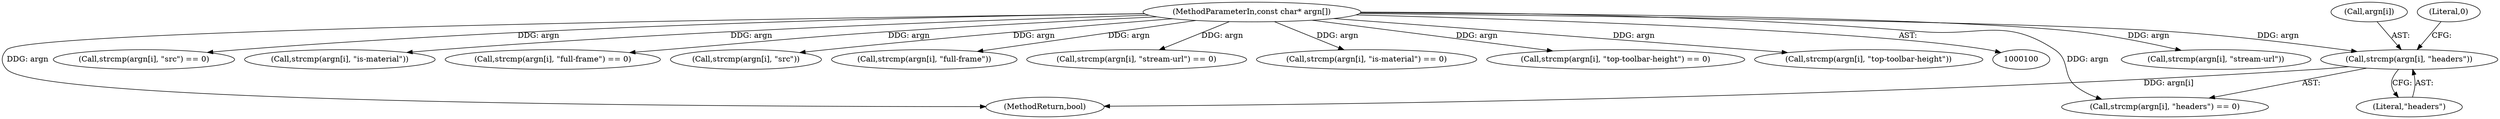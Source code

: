 digraph "0_Chrome_fff450abc4e2fb330ba700547a8e6a7b0fb90a6e@pointer" {
"1000238" [label="(Call,strcmp(argn[i], \"headers\"))"];
"1000102" [label="(MethodParameterIn,const char* argn[])"];
"1000224" [label="(Call,strcmp(argn[i], \"stream-url\"))"];
"1000238" [label="(Call,strcmp(argn[i], \"headers\"))"];
"1000237" [label="(Call,strcmp(argn[i], \"headers\") == 0)"];
"1000209" [label="(Call,strcmp(argn[i], \"src\") == 0)"];
"1000310" [label="(MethodReturn,bool)"];
"1000252" [label="(Call,strcmp(argn[i], \"is-material\"))"];
"1000102" [label="(MethodParameterIn,const char* argn[])"];
"1000243" [label="(Literal,0)"];
"1000145" [label="(Call,strcmp(argn[i], \"full-frame\") == 0)"];
"1000210" [label="(Call,strcmp(argn[i], \"src\"))"];
"1000146" [label="(Call,strcmp(argn[i], \"full-frame\"))"];
"1000223" [label="(Call,strcmp(argn[i], \"stream-url\") == 0)"];
"1000239" [label="(Call,argn[i])"];
"1000251" [label="(Call,strcmp(argn[i], \"is-material\") == 0)"];
"1000263" [label="(Call,strcmp(argn[i], \"top-toolbar-height\") == 0)"];
"1000242" [label="(Literal,\"headers\")"];
"1000264" [label="(Call,strcmp(argn[i], \"top-toolbar-height\"))"];
"1000238" -> "1000237"  [label="AST: "];
"1000238" -> "1000242"  [label="CFG: "];
"1000239" -> "1000238"  [label="AST: "];
"1000242" -> "1000238"  [label="AST: "];
"1000243" -> "1000238"  [label="CFG: "];
"1000238" -> "1000310"  [label="DDG: argn[i]"];
"1000102" -> "1000238"  [label="DDG: argn"];
"1000102" -> "1000100"  [label="AST: "];
"1000102" -> "1000310"  [label="DDG: argn"];
"1000102" -> "1000145"  [label="DDG: argn"];
"1000102" -> "1000146"  [label="DDG: argn"];
"1000102" -> "1000209"  [label="DDG: argn"];
"1000102" -> "1000210"  [label="DDG: argn"];
"1000102" -> "1000223"  [label="DDG: argn"];
"1000102" -> "1000224"  [label="DDG: argn"];
"1000102" -> "1000237"  [label="DDG: argn"];
"1000102" -> "1000251"  [label="DDG: argn"];
"1000102" -> "1000252"  [label="DDG: argn"];
"1000102" -> "1000263"  [label="DDG: argn"];
"1000102" -> "1000264"  [label="DDG: argn"];
}
